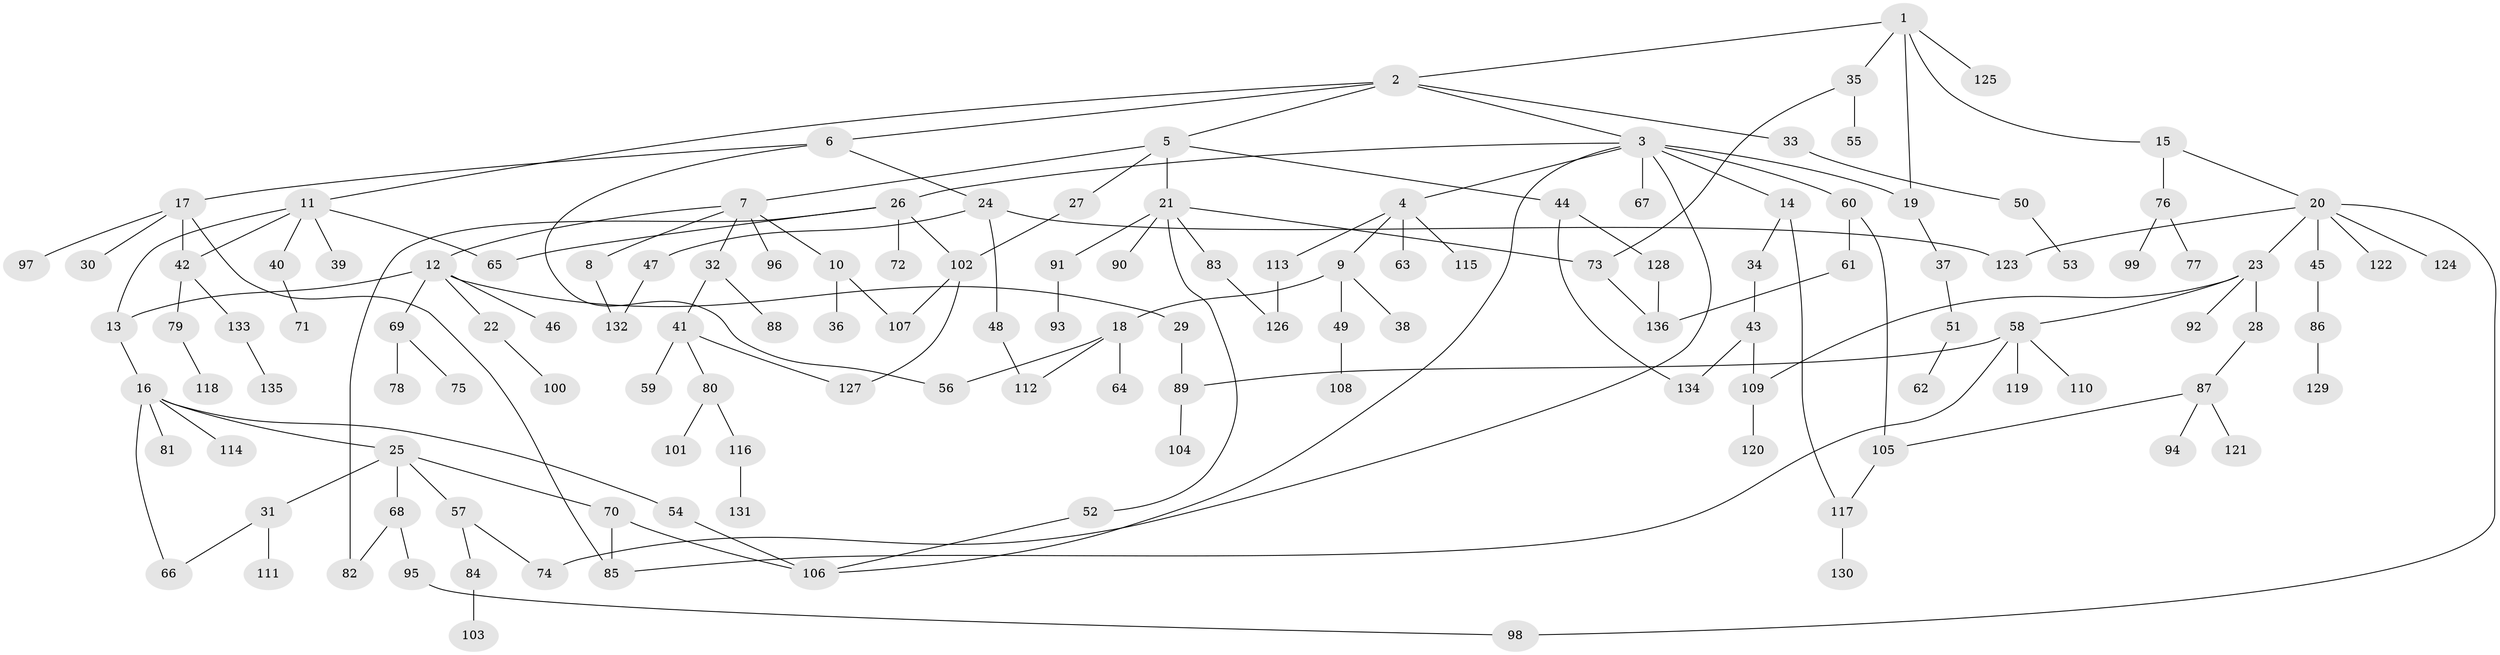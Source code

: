 // Generated by graph-tools (version 1.1) at 2025/10/02/27/25 16:10:56]
// undirected, 136 vertices, 164 edges
graph export_dot {
graph [start="1"]
  node [color=gray90,style=filled];
  1;
  2;
  3;
  4;
  5;
  6;
  7;
  8;
  9;
  10;
  11;
  12;
  13;
  14;
  15;
  16;
  17;
  18;
  19;
  20;
  21;
  22;
  23;
  24;
  25;
  26;
  27;
  28;
  29;
  30;
  31;
  32;
  33;
  34;
  35;
  36;
  37;
  38;
  39;
  40;
  41;
  42;
  43;
  44;
  45;
  46;
  47;
  48;
  49;
  50;
  51;
  52;
  53;
  54;
  55;
  56;
  57;
  58;
  59;
  60;
  61;
  62;
  63;
  64;
  65;
  66;
  67;
  68;
  69;
  70;
  71;
  72;
  73;
  74;
  75;
  76;
  77;
  78;
  79;
  80;
  81;
  82;
  83;
  84;
  85;
  86;
  87;
  88;
  89;
  90;
  91;
  92;
  93;
  94;
  95;
  96;
  97;
  98;
  99;
  100;
  101;
  102;
  103;
  104;
  105;
  106;
  107;
  108;
  109;
  110;
  111;
  112;
  113;
  114;
  115;
  116;
  117;
  118;
  119;
  120;
  121;
  122;
  123;
  124;
  125;
  126;
  127;
  128;
  129;
  130;
  131;
  132;
  133;
  134;
  135;
  136;
  1 -- 2;
  1 -- 15;
  1 -- 19;
  1 -- 35;
  1 -- 125;
  2 -- 3;
  2 -- 5;
  2 -- 6;
  2 -- 11;
  2 -- 33;
  3 -- 4;
  3 -- 14;
  3 -- 26;
  3 -- 60;
  3 -- 67;
  3 -- 74;
  3 -- 106;
  3 -- 19;
  4 -- 9;
  4 -- 63;
  4 -- 113;
  4 -- 115;
  5 -- 7;
  5 -- 21;
  5 -- 27;
  5 -- 44;
  6 -- 17;
  6 -- 24;
  6 -- 56;
  7 -- 8;
  7 -- 10;
  7 -- 12;
  7 -- 32;
  7 -- 96;
  8 -- 132;
  9 -- 18;
  9 -- 38;
  9 -- 49;
  10 -- 36;
  10 -- 107;
  11 -- 39;
  11 -- 40;
  11 -- 42;
  11 -- 65;
  11 -- 13;
  12 -- 13;
  12 -- 22;
  12 -- 29;
  12 -- 46;
  12 -- 69;
  13 -- 16;
  14 -- 34;
  14 -- 117;
  15 -- 20;
  15 -- 76;
  16 -- 25;
  16 -- 54;
  16 -- 81;
  16 -- 114;
  16 -- 66;
  17 -- 30;
  17 -- 97;
  17 -- 42;
  17 -- 85;
  18 -- 64;
  18 -- 112;
  18 -- 56;
  19 -- 37;
  20 -- 23;
  20 -- 45;
  20 -- 122;
  20 -- 124;
  20 -- 98;
  20 -- 123;
  21 -- 52;
  21 -- 83;
  21 -- 90;
  21 -- 91;
  21 -- 73;
  22 -- 100;
  23 -- 28;
  23 -- 58;
  23 -- 92;
  23 -- 109;
  24 -- 47;
  24 -- 48;
  24 -- 123;
  25 -- 31;
  25 -- 57;
  25 -- 68;
  25 -- 70;
  26 -- 72;
  26 -- 82;
  26 -- 102;
  26 -- 65;
  27 -- 102;
  28 -- 87;
  29 -- 89;
  31 -- 66;
  31 -- 111;
  32 -- 41;
  32 -- 88;
  33 -- 50;
  34 -- 43;
  35 -- 55;
  35 -- 73;
  37 -- 51;
  40 -- 71;
  41 -- 59;
  41 -- 80;
  41 -- 127;
  42 -- 79;
  42 -- 133;
  43 -- 134;
  43 -- 109;
  44 -- 128;
  44 -- 134;
  45 -- 86;
  47 -- 132;
  48 -- 112;
  49 -- 108;
  50 -- 53;
  51 -- 62;
  52 -- 106;
  54 -- 106;
  57 -- 84;
  57 -- 74;
  58 -- 85;
  58 -- 89;
  58 -- 110;
  58 -- 119;
  60 -- 61;
  60 -- 105;
  61 -- 136;
  68 -- 95;
  68 -- 82;
  69 -- 75;
  69 -- 78;
  70 -- 106;
  70 -- 85;
  73 -- 136;
  76 -- 77;
  76 -- 99;
  79 -- 118;
  80 -- 101;
  80 -- 116;
  83 -- 126;
  84 -- 103;
  86 -- 129;
  87 -- 94;
  87 -- 105;
  87 -- 121;
  89 -- 104;
  91 -- 93;
  95 -- 98;
  102 -- 107;
  102 -- 127;
  105 -- 117;
  109 -- 120;
  113 -- 126;
  116 -- 131;
  117 -- 130;
  128 -- 136;
  133 -- 135;
}

